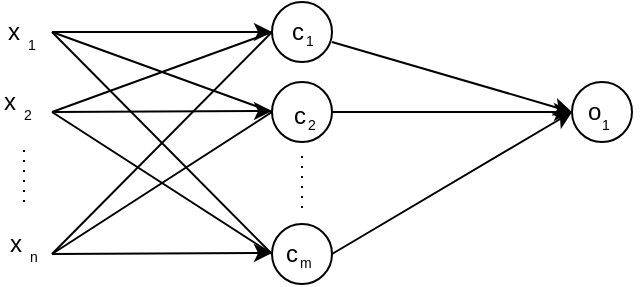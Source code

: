 <mxfile version="12.1.0" type="device" pages="1"><diagram id="N-JDwGc0XiSgp6UB7YI7" name="Page-1"><mxGraphModel dx="2062" dy="794" grid="1" gridSize="10" guides="1" tooltips="1" connect="1" arrows="1" fold="1" page="1" pageScale="1" pageWidth="827" pageHeight="1169" math="0" shadow="0"><root><mxCell id="0"/><mxCell id="1" parent="0"/><mxCell id="mSHtTxOhrQl0hxr7MKex-1" value="" style="ellipse;whiteSpace=wrap;html=1;" vertex="1" parent="1"><mxGeometry x="230" y="230" width="30" height="30" as="geometry"/></mxCell><mxCell id="mSHtTxOhrQl0hxr7MKex-2" value="" style="ellipse;whiteSpace=wrap;html=1;" vertex="1" parent="1"><mxGeometry x="230" y="270" width="30" height="30" as="geometry"/></mxCell><mxCell id="mSHtTxOhrQl0hxr7MKex-3" value="" style="endArrow=classic;html=1;entryX=0;entryY=0.5;entryDx=0;entryDy=0;exitX=1;exitY=0.5;exitDx=0;exitDy=0;" edge="1" parent="1" target="mSHtTxOhrQl0hxr7MKex-1"><mxGeometry width="50" height="50" relative="1" as="geometry"><mxPoint x="120" y="245" as="sourcePoint"/><mxPoint x="280" y="390" as="targetPoint"/></mxGeometry></mxCell><mxCell id="mSHtTxOhrQl0hxr7MKex-4" value="" style="endArrow=classic;html=1;entryX=0;entryY=0.5;entryDx=0;entryDy=0;exitX=1;exitY=0.5;exitDx=0;exitDy=0;" edge="1" parent="1"><mxGeometry width="50" height="50" relative="1" as="geometry"><mxPoint x="120" y="285" as="sourcePoint"/><mxPoint x="230" y="284.5" as="targetPoint"/></mxGeometry></mxCell><mxCell id="mSHtTxOhrQl0hxr7MKex-5" value="" style="ellipse;whiteSpace=wrap;html=1;" vertex="1" parent="1"><mxGeometry x="230" y="341" width="30" height="30" as="geometry"/></mxCell><mxCell id="mSHtTxOhrQl0hxr7MKex-6" value="" style="endArrow=classic;html=1;entryX=0;entryY=0.5;entryDx=0;entryDy=0;exitX=1;exitY=0.5;exitDx=0;exitDy=0;" edge="1" parent="1"><mxGeometry width="50" height="50" relative="1" as="geometry"><mxPoint x="120" y="356" as="sourcePoint"/><mxPoint x="230" y="355.5" as="targetPoint"/></mxGeometry></mxCell><mxCell id="mSHtTxOhrQl0hxr7MKex-7" value="" style="endArrow=none;dashed=1;html=1;dashPattern=1 4;" edge="1" parent="1"><mxGeometry width="50" height="50" relative="1" as="geometry"><mxPoint x="245" y="333" as="sourcePoint"/><mxPoint x="245" y="303" as="targetPoint"/></mxGeometry></mxCell><mxCell id="mSHtTxOhrQl0hxr7MKex-8" value="" style="endArrow=none;dashed=1;html=1;dashPattern=1 4;" edge="1" parent="1"><mxGeometry width="50" height="50" relative="1" as="geometry"><mxPoint x="106" y="330" as="sourcePoint"/><mxPoint x="106" y="300" as="targetPoint"/></mxGeometry></mxCell><mxCell id="mSHtTxOhrQl0hxr7MKex-9" value="x" style="text;html=1;resizable=0;points=[];autosize=1;align=left;verticalAlign=top;spacingTop=-4;" vertex="1" parent="1"><mxGeometry x="96" y="235" width="20" height="20" as="geometry"/></mxCell><mxCell id="mSHtTxOhrQl0hxr7MKex-10" value="&lt;font style=&quot;font-size: 7px&quot;&gt;1&lt;/font&gt;" style="text;html=1;resizable=0;points=[];autosize=1;align=left;verticalAlign=top;spacingTop=-4;" vertex="1" parent="1"><mxGeometry x="106" y="240" width="20" height="20" as="geometry"/></mxCell><mxCell id="mSHtTxOhrQl0hxr7MKex-12" value="x" style="text;html=1;resizable=0;points=[];autosize=1;align=left;verticalAlign=top;spacingTop=-4;" vertex="1" parent="1"><mxGeometry x="94" y="270" width="20" height="20" as="geometry"/></mxCell><mxCell id="mSHtTxOhrQl0hxr7MKex-13" value="&lt;font style=&quot;font-size: 7px&quot;&gt;2&lt;/font&gt;" style="text;html=1;resizable=0;points=[];autosize=1;align=left;verticalAlign=top;spacingTop=-4;" vertex="1" parent="1"><mxGeometry x="104" y="275" width="20" height="20" as="geometry"/></mxCell><mxCell id="mSHtTxOhrQl0hxr7MKex-14" value="x" style="text;html=1;resizable=0;points=[];autosize=1;align=left;verticalAlign=top;spacingTop=-4;" vertex="1" parent="1"><mxGeometry x="97" y="341" width="20" height="20" as="geometry"/></mxCell><mxCell id="mSHtTxOhrQl0hxr7MKex-15" value="&lt;font style=&quot;font-size: 7px&quot;&gt;n&lt;/font&gt;" style="text;html=1;resizable=0;points=[];autosize=1;align=left;verticalAlign=top;spacingTop=-4;" vertex="1" parent="1"><mxGeometry x="107" y="346" width="20" height="20" as="geometry"/></mxCell><mxCell id="mSHtTxOhrQl0hxr7MKex-18" value="" style="endArrow=none;html=1;entryX=0;entryY=0.5;entryDx=0;entryDy=0;exitX=1;exitY=0.5;exitDx=0;exitDy=0;endFill=0;" edge="1" parent="1" target="mSHtTxOhrQl0hxr7MKex-2"><mxGeometry width="50" height="50" relative="1" as="geometry"><mxPoint x="120" y="245" as="sourcePoint"/><mxPoint x="240" y="294.5" as="targetPoint"/></mxGeometry></mxCell><mxCell id="mSHtTxOhrQl0hxr7MKex-19" value="" style="endArrow=none;html=1;entryX=0;entryY=0.5;entryDx=0;entryDy=0;exitX=1;exitY=0.5;exitDx=0;exitDy=0;endFill=0;" edge="1" parent="1" target="mSHtTxOhrQl0hxr7MKex-1"><mxGeometry width="50" height="50" relative="1" as="geometry"><mxPoint x="120" y="285" as="sourcePoint"/><mxPoint x="240" y="294.5" as="targetPoint"/></mxGeometry></mxCell><mxCell id="mSHtTxOhrQl0hxr7MKex-20" value="" style="endArrow=none;html=1;entryX=0;entryY=0.5;entryDx=0;entryDy=0;exitX=1;exitY=0.5;exitDx=0;exitDy=0;endFill=0;" edge="1" parent="1" target="mSHtTxOhrQl0hxr7MKex-1"><mxGeometry width="50" height="50" relative="1" as="geometry"><mxPoint x="120" y="356" as="sourcePoint"/><mxPoint x="240" y="365.5" as="targetPoint"/></mxGeometry></mxCell><mxCell id="mSHtTxOhrQl0hxr7MKex-21" value="" style="endArrow=none;html=1;entryX=0;entryY=0.5;entryDx=0;entryDy=0;exitX=1;exitY=0.5;exitDx=0;exitDy=0;endFill=0;" edge="1" parent="1" target="mSHtTxOhrQl0hxr7MKex-2"><mxGeometry width="50" height="50" relative="1" as="geometry"><mxPoint x="120" y="356" as="sourcePoint"/><mxPoint x="240" y="255" as="targetPoint"/></mxGeometry></mxCell><mxCell id="mSHtTxOhrQl0hxr7MKex-24" value="" style="endArrow=none;html=1;entryX=0;entryY=0.5;entryDx=0;entryDy=0;exitX=1;exitY=0.5;exitDx=0;exitDy=0;endFill=0;" edge="1" parent="1" target="mSHtTxOhrQl0hxr7MKex-5"><mxGeometry width="50" height="50" relative="1" as="geometry"><mxPoint x="120" y="285" as="sourcePoint"/><mxPoint x="240" y="255" as="targetPoint"/></mxGeometry></mxCell><mxCell id="mSHtTxOhrQl0hxr7MKex-26" value="" style="endArrow=none;html=1;entryX=0;entryY=0.5;entryDx=0;entryDy=0;exitX=1;exitY=0.5;exitDx=0;exitDy=0;endFill=0;" edge="1" parent="1" target="mSHtTxOhrQl0hxr7MKex-5"><mxGeometry width="50" height="50" relative="1" as="geometry"><mxPoint x="120" y="245" as="sourcePoint"/><mxPoint x="240" y="255" as="targetPoint"/></mxGeometry></mxCell><mxCell id="mSHtTxOhrQl0hxr7MKex-32" value="c" style="text;html=1;resizable=0;points=[];autosize=1;align=left;verticalAlign=top;spacingTop=-4;" vertex="1" parent="1"><mxGeometry x="238" y="235" width="20" height="20" as="geometry"/></mxCell><mxCell id="mSHtTxOhrQl0hxr7MKex-34" value="&lt;font style=&quot;font-size: 7px&quot;&gt;1&lt;/font&gt;" style="text;html=1;resizable=0;points=[];autosize=1;align=left;verticalAlign=top;spacingTop=-4;" vertex="1" parent="1"><mxGeometry x="245" y="238" width="20" height="20" as="geometry"/></mxCell><mxCell id="mSHtTxOhrQl0hxr7MKex-36" value="c" style="text;html=1;resizable=0;points=[];autosize=1;align=left;verticalAlign=top;spacingTop=-4;" vertex="1" parent="1"><mxGeometry x="238.5" y="277" width="20" height="20" as="geometry"/></mxCell><mxCell id="mSHtTxOhrQl0hxr7MKex-37" value="&lt;font style=&quot;font-size: 7px&quot;&gt;2&lt;/font&gt;" style="text;html=1;resizable=0;points=[];autosize=1;align=left;verticalAlign=top;spacingTop=-4;" vertex="1" parent="1"><mxGeometry x="245.5" y="280" width="20" height="20" as="geometry"/></mxCell><mxCell id="mSHtTxOhrQl0hxr7MKex-38" value="c" style="text;html=1;resizable=0;points=[];autosize=1;align=left;verticalAlign=top;spacingTop=-4;" vertex="1" parent="1"><mxGeometry x="234.5" y="346" width="20" height="20" as="geometry"/></mxCell><mxCell id="mSHtTxOhrQl0hxr7MKex-39" value="&lt;span style=&quot;font-size: 7px&quot;&gt;m&lt;/span&gt;" style="text;html=1;resizable=0;points=[];autosize=1;align=left;verticalAlign=top;spacingTop=-4;" vertex="1" parent="1"><mxGeometry x="241.5" y="349" width="20" height="20" as="geometry"/></mxCell><mxCell id="mSHtTxOhrQl0hxr7MKex-43" value="" style="ellipse;whiteSpace=wrap;html=1;" vertex="1" parent="1"><mxGeometry x="380" y="270" width="30" height="30" as="geometry"/></mxCell><mxCell id="mSHtTxOhrQl0hxr7MKex-44" value="o" style="text;html=1;resizable=0;points=[];autosize=1;align=left;verticalAlign=top;spacingTop=-4;" vertex="1" parent="1"><mxGeometry x="386" y="274.5" width="20" height="20" as="geometry"/></mxCell><mxCell id="mSHtTxOhrQl0hxr7MKex-45" value="&lt;span style=&quot;font-size: 7px&quot;&gt;1&lt;/span&gt;" style="text;html=1;resizable=0;points=[];autosize=1;align=left;verticalAlign=top;spacingTop=-4;" vertex="1" parent="1"><mxGeometry x="393" y="280" width="20" height="20" as="geometry"/></mxCell><mxCell id="mSHtTxOhrQl0hxr7MKex-49" value="" style="endArrow=classic;html=1;exitX=0.75;exitY=0.6;exitDx=0;exitDy=0;exitPerimeter=0;entryX=0;entryY=0.5;entryDx=0;entryDy=0;" edge="1" parent="1" source="mSHtTxOhrQl0hxr7MKex-34" target="mSHtTxOhrQl0hxr7MKex-43"><mxGeometry width="50" height="50" relative="1" as="geometry"><mxPoint x="340" y="260" as="sourcePoint"/><mxPoint x="390" y="210" as="targetPoint"/></mxGeometry></mxCell><mxCell id="mSHtTxOhrQl0hxr7MKex-50" value="" style="endArrow=classic;html=1;exitX=1;exitY=0.5;exitDx=0;exitDy=0;entryX=0;entryY=0.5;entryDx=0;entryDy=0;" edge="1" parent="1" source="mSHtTxOhrQl0hxr7MKex-5" target="mSHtTxOhrQl0hxr7MKex-43"><mxGeometry width="50" height="50" relative="1" as="geometry"><mxPoint x="360" y="410" as="sourcePoint"/><mxPoint x="380" y="290" as="targetPoint"/></mxGeometry></mxCell><mxCell id="mSHtTxOhrQl0hxr7MKex-51" value="" style="endArrow=classic;html=1;exitX=1;exitY=0.5;exitDx=0;exitDy=0;entryX=0;entryY=0.5;entryDx=0;entryDy=0;" edge="1" parent="1" source="mSHtTxOhrQl0hxr7MKex-2" target="mSHtTxOhrQl0hxr7MKex-43"><mxGeometry width="50" height="50" relative="1" as="geometry"><mxPoint x="230" y="190" as="sourcePoint"/><mxPoint x="410" y="290" as="targetPoint"/></mxGeometry></mxCell></root></mxGraphModel></diagram></mxfile>